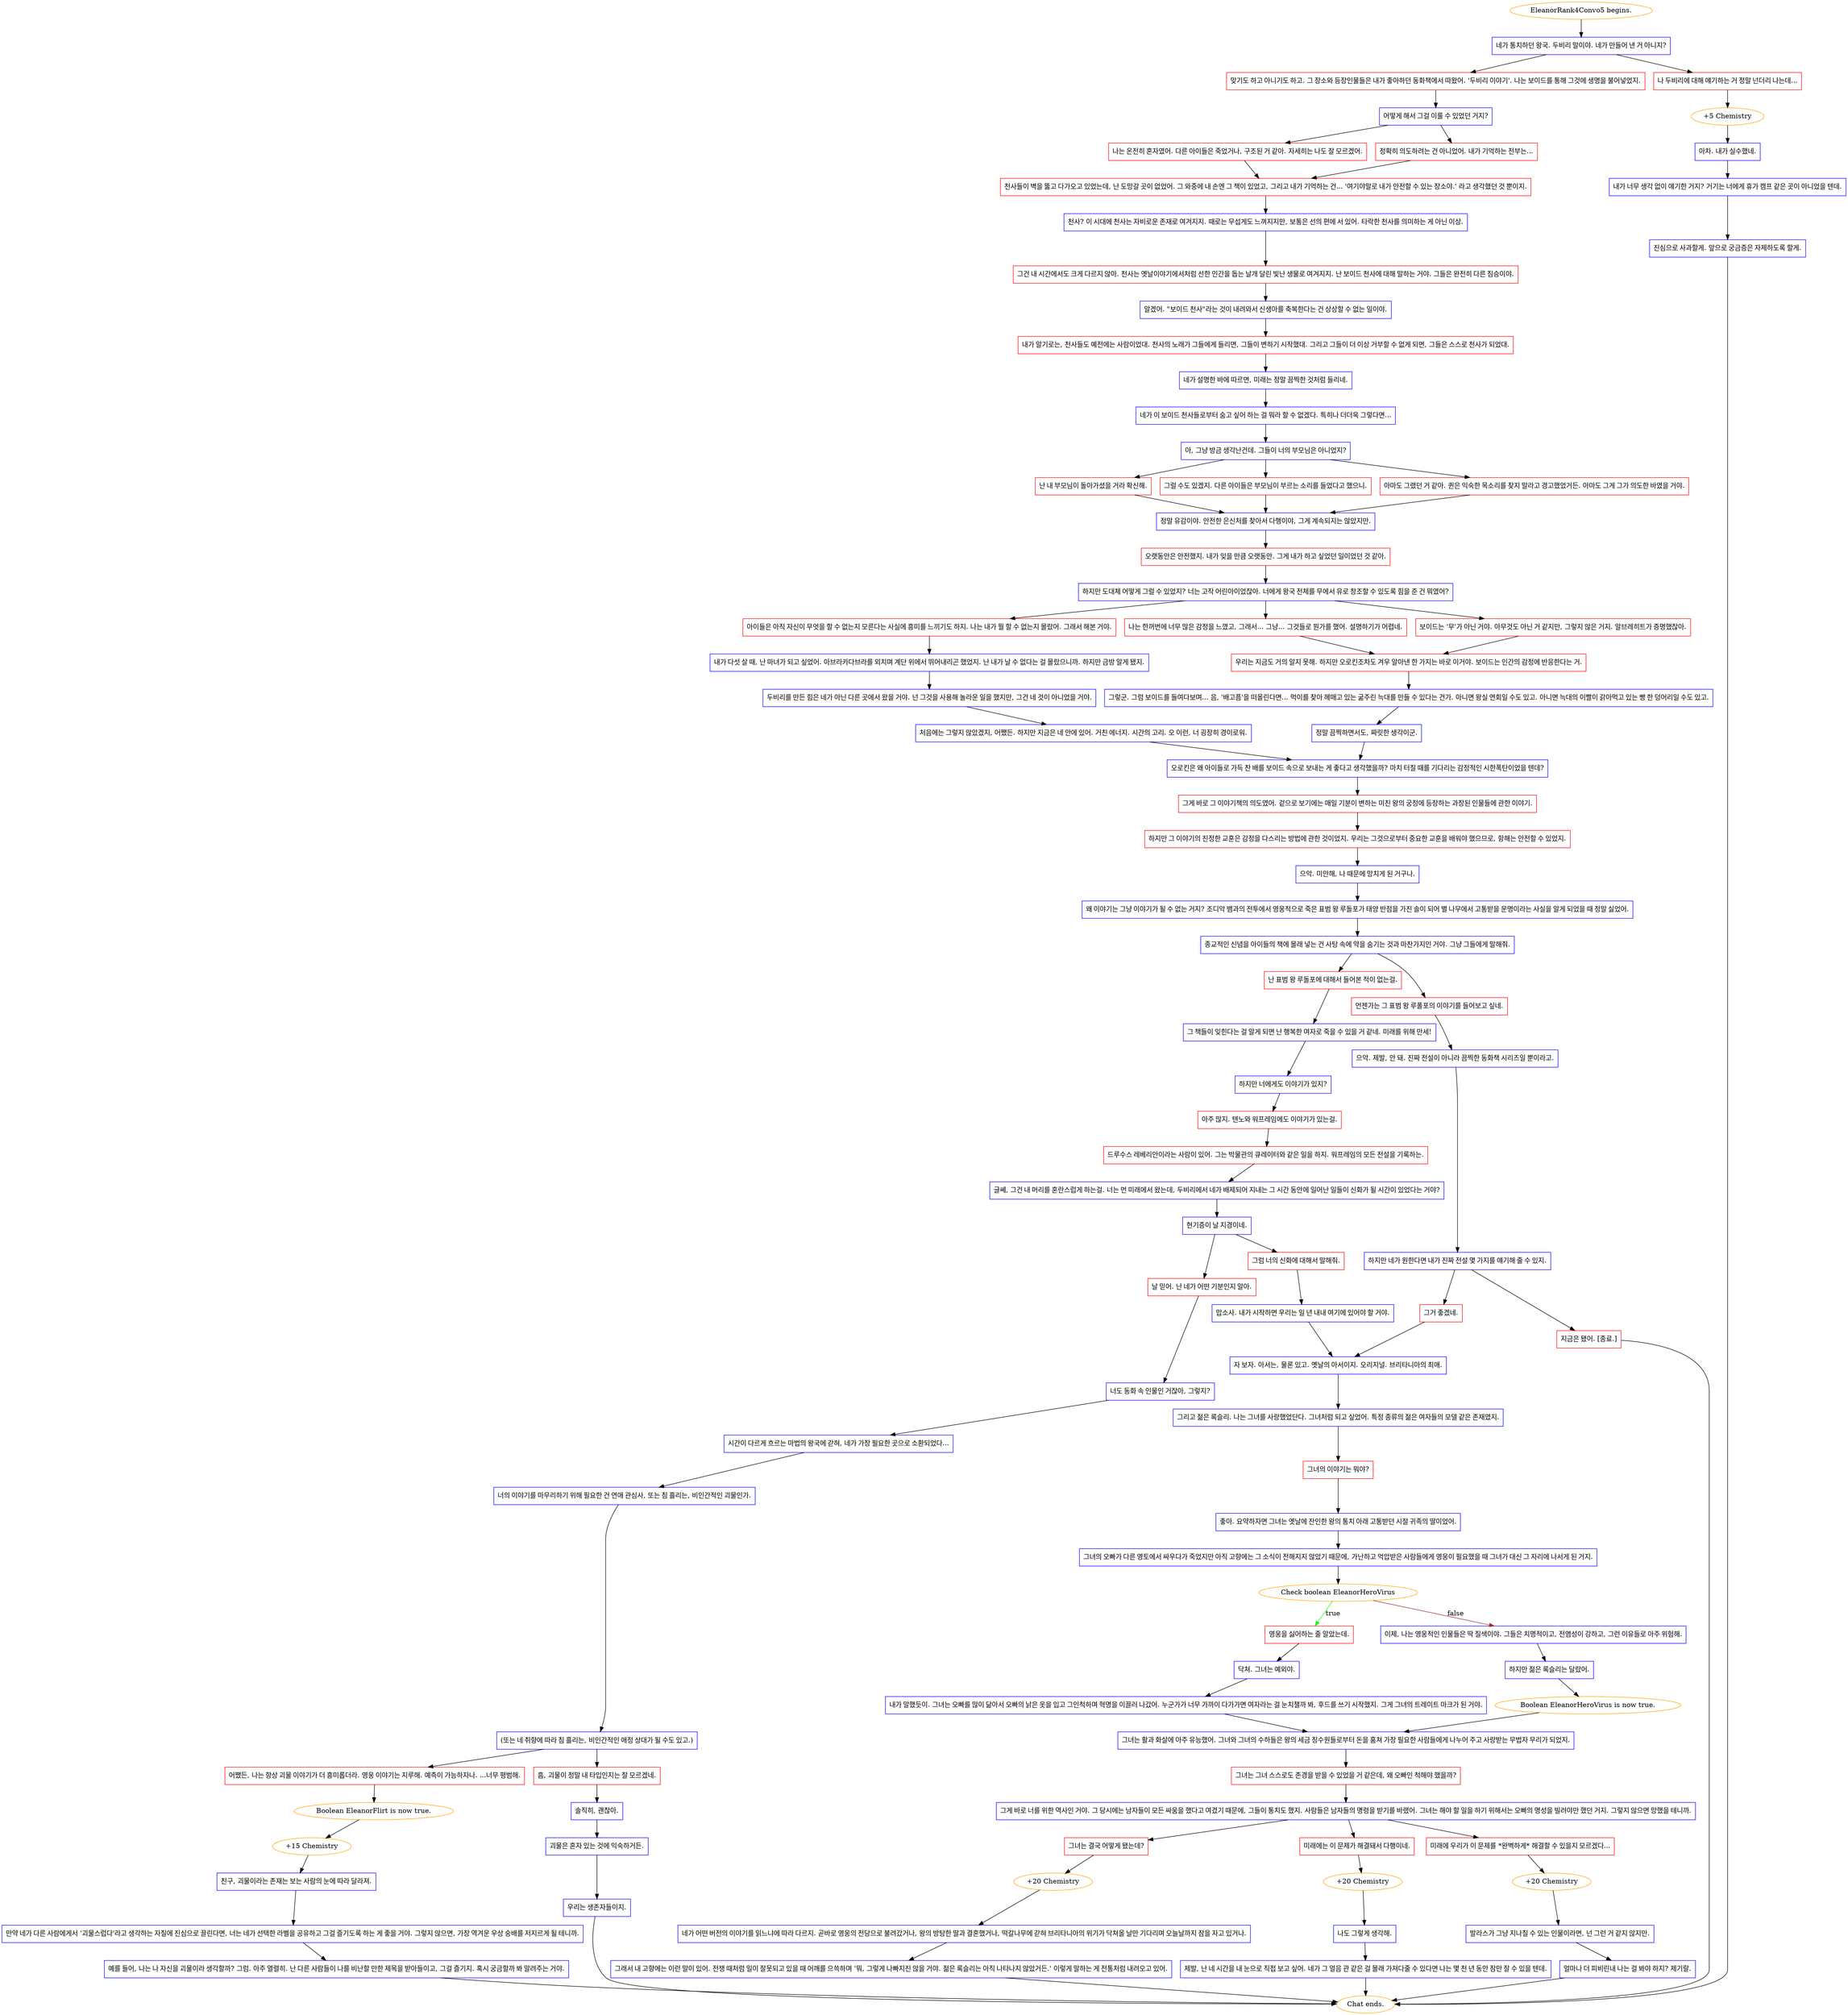 digraph {
	"EleanorRank4Convo5 begins." [color=orange];
		"EleanorRank4Convo5 begins." -> j3415244067;
	j3415244067 [label="네가 통치하던 왕국. 두비리 말이야. 네가 만들어 낸 거 아니지?",shape=box,color=blue];
		j3415244067 -> j3245812789;
		j3415244067 -> j2095277684;
	j3245812789 [label="맞기도 하고 아니기도 하고. 그 장소와 등장인물들은 내가 좋아하던 동화책에서 따왔어. '두비리 이야기'. 나는 보이드를 통해 그것에 생명을 불어넣었지.",shape=box,color=red];
		j3245812789 -> j2976917827;
	j2095277684 [label="나 두비리에 대해 얘기하는 거 정말 넌더리 나는데...",shape=box,color=red];
		j2095277684 -> j81823789;
	j2976917827 [label="어떻게 해서 그걸 이룰 수 있었던 거지?",shape=box,color=blue];
		j2976917827 -> j578294560;
		j2976917827 -> j2182062060;
	j81823789 [label="+5 Chemistry",color=orange];
		j81823789 -> j4281167254;
	j578294560 [label="나는 온전히 혼자였어. 다른 아이들은 죽었거나, 구조된 거 같아. 자세히는 나도 잘 모르겠어.",shape=box,color=red];
		j578294560 -> j3248526195;
	j2182062060 [label="정확히 의도하려는 건 아니었어. 내가 기억하는 전부는...",shape=box,color=red];
		j2182062060 -> j3248526195;
	j4281167254 [label="아차. 내가 실수했네.",shape=box,color=blue];
		j4281167254 -> j2444401230;
	j3248526195 [label="천사들이 벽을 뚫고 다가오고 있었는데, 난 도망갈 곳이 없었어. 그 와중에 내 손엔 그 책이 있었고, 그리고 내가 기억하는 건... '여기야말로 내가 안전할 수 있는 장소야.' 라고 생각했던 것 뿐이지.",shape=box,color=red];
		j3248526195 -> j3329696936;
	j2444401230 [label="내가 너무 생각 없이 얘기한 거지? 거기는 너에게 휴가 캠프 같은 곳이 아니었을 텐데.",shape=box,color=blue];
		j2444401230 -> j3304403314;
	j3329696936 [label="천사? 이 시대에 천사는 자비로운 존재로 여겨지지. 때로는 무섭게도 느껴지지만, 보통은 선의 편에 서 있어. 타락한 천사를 의미하는 게 아닌 이상.",shape=box,color=blue];
		j3329696936 -> j626932811;
	j3304403314 [label="진심으로 사과할게. 앞으로 궁금증은 자제하도록 할게.",shape=box,color=blue];
		j3304403314 -> "Chat ends.";
	j626932811 [label="그건 내 시간에서도 크게 다르지 않아. 천사는 옛날이야기에서처럼 선한 인간을 돕는 날개 달린 빛난 생물로 여겨지지. 난 보이드 천사에 대해 말하는 거야. 그들은 완전히 다른 짐승이야.",shape=box,color=red];
		j626932811 -> j4167496542;
	"Chat ends." [color=orange];
	j4167496542 [label="알겠어. \"보이드 천사\"라는 것이 내려와서 신생아를 축복한다는 건 상상할 수 없는 일이야.",shape=box,color=blue];
		j4167496542 -> j936070429;
	j936070429 [label="내가 알기로는, 천사들도 예전에는 사람이었대. 천사의 노래가 그들에게 들리면, 그들이 변하기 시작했대. 그리고 그들이 더 이상 거부할 수 없게 되면, 그들은 스스로 천사가 되었대.",shape=box,color=red];
		j936070429 -> j4148887675;
	j4148887675 [label="네가 설명한 바에 따르면, 미래는 정말 끔찍한 것처럼 들리네.",shape=box,color=blue];
		j4148887675 -> j2518055367;
	j2518055367 [label="네가 이 보이드 천사들로부터 숨고 싶어 하는 걸 뭐라 할 수 없겠다. 특히나 더더욱 그렇다면...",shape=box,color=blue];
		j2518055367 -> j1794403468;
	j1794403468 [label="아, 그냥 방금 생각난건데. 그들이 너의 부모님은 아니었지?",shape=box,color=blue];
		j1794403468 -> j1538805706;
		j1794403468 -> j2801273793;
		j1794403468 -> j1811388910;
	j1538805706 [label="난 내 부모님이 돌아가셨을 거라 확신해.",shape=box,color=red];
		j1538805706 -> j427107376;
	j2801273793 [label="그럴 수도 있겠지. 다른 아이들은 부모님이 부르는 소리를 들었다고 했으니.",shape=box,color=red];
		j2801273793 -> j427107376;
	j1811388910 [label="아마도 그랬던 거 같아. 퀸은 익숙한 목소리를 찾지 말라고 경고했었거든. 아마도 그게 그가 의도한 바였을 거야.",shape=box,color=red];
		j1811388910 -> j427107376;
	j427107376 [label="정말 유감이야. 안전한 은신처를 찾아서 다행이야, 그게 계속되지는 않았지만.",shape=box,color=blue];
		j427107376 -> j3591146538;
	j3591146538 [label="오랫동안은 안전했지. 내가 잊을 만큼 오랫동안. 그게 내가 하고 싶었던 일이었던 것 같아.",shape=box,color=red];
		j3591146538 -> j2830212855;
	j2830212855 [label="하지만 도대체 어떻게 그럴 수 있었지? 너는 고작 어린아이었잖아. 너에게 왕국 전체를 무에서 유로 창조할 수 있도록 힘을 준 건 뭐였어?",shape=box,color=blue];
		j2830212855 -> j1759461506;
		j2830212855 -> j3384922123;
		j2830212855 -> j2389787992;
	j1759461506 [label="아이들은 아직 자신이 무엇을 할 수 없는지 모른다는 사실에 흥미를 느끼기도 하지. 나는 내가 뭘 할 수 없는지 몰랐어. 그래서 해본 거야.",shape=box,color=red];
		j1759461506 -> j540855627;
	j3384922123 [label="나는 한꺼번에 너무 많은 감정을 느꼈고, 그래서... 그냥... 그것들로 뭔가를 했어. 설명하기가 어렵네.",shape=box,color=red];
		j3384922123 -> j1549799407;
	j2389787992 [label="보이드는 '무'가 아닌 거야. 아무것도 아닌 거 같지만, 그렇지 않은 거지. 알브레히트가 증명했잖아.",shape=box,color=red];
		j2389787992 -> j1549799407;
	j540855627 [label="내가 다섯 살 때, 난 마녀가 되고 싶었어. 아브라카다브라를 외치며 계단 위에서 뛰어내리곤 했었지. 난 내가 날 수 없다는 걸 몰랐으니까. 하지만 금방 알게 됐지.",shape=box,color=blue];
		j540855627 -> j3163871788;
	j1549799407 [label="우리는 지금도 거의 알지 못해. 하지만 오로킨조차도 겨우 알아낸 한 가지는 바로 이거야. 보이드는 인간의 감정에 반응한다는 거.",shape=box,color=red];
		j1549799407 -> j3728531340;
	j3163871788 [label="두비리를 만든 힘은 네가 아닌 다른 곳에서 왔을 거야. 넌 그것을 사용해 놀라운 일을 했지만, 그건 네 것이 아니었을 거야.",shape=box,color=blue];
		j3163871788 -> j4031058159;
	j3728531340 [label="그렇군. 그럼 보이드를 들여다보며... 음, '배고픔'을 떠올린다면... 먹이를 찾아 헤매고 있는 굶주린 늑대를 만들 수 있다는 건가. 아니면 왕실 연회일 수도 있고. 아니면 늑대의 이빨이 갉아먹고 있는 빵 한 덩어리일 수도 있고.",shape=box,color=blue];
		j3728531340 -> j3484502439;
	j4031058159 [label="처음에는 그렇지 않았겠지, 어쨌든. 하지만 지금은 네 안에 있어. 거친 에너지. 시간의 고리. 오 이런, 너 굉장히 경이로워.",shape=box,color=blue];
		j4031058159 -> j185202063;
	j3484502439 [label="정말 끔찍하면서도, 짜릿한 생각이군.",shape=box,color=blue];
		j3484502439 -> j185202063;
	j185202063 [label="오로킨은 왜 아이들로 가득 찬 배를 보이드 속으로 보내는 게 좋다고 생각했을까? 마치 터질 때를 기다리는 감정적인 시한폭탄이었을 텐데?",shape=box,color=blue];
		j185202063 -> j2082392280;
	j2082392280 [label="그게 바로 그 이야기책의 의도였어. 겉으로 보기에는 매일 기분이 변하는 미친 왕의 궁정에 등장하는 과장된 인물들에 관한 이야기.",shape=box,color=red];
		j2082392280 -> j1571427823;
	j1571427823 [label="하지만 그 이야기의 진정한 교훈은 감정을 다스리는 방법에 관한 것이었지. 우리는 그것으로부터 중요한 교훈을 배워야 했으므로, 항해는 안전할 수 있었지.",shape=box,color=red];
		j1571427823 -> j2693969713;
	j2693969713 [label="으악. 미안해, 나 때문에 망치게 된 거구나.",shape=box,color=blue];
		j2693969713 -> j2290501986;
	j2290501986 [label="왜 이야기는 그냥 이야기가 될 수 없는 거지? 조디악 뱀과의 전투에서 영웅적으로 죽은 표범 왕 루돌포가 태양 반점을 가진 솔이 되어 별 나무에서 고통받을 운명이라는 사실을 알게 되었을 때 정말 싫었어.",shape=box,color=blue];
		j2290501986 -> j2090603654;
	j2090603654 [label="종교적인 신념을 아이들의 책에 몰래 넣는 건 사탕 속에 약을 숨기는 것과 마찬가지인 거야. 그냥 그들에게 말해줘.",shape=box,color=blue];
		j2090603654 -> j3310168793;
		j2090603654 -> j401536335;
	j3310168793 [label="난 표범 왕 루돌포에 대해서 들어본 적이 없는걸.",shape=box,color=red];
		j3310168793 -> j1026559549;
	j401536335 [label="언젠가는 그 표범 왕 루폴포의 이야기를 들어보고 싶네.",shape=box,color=red];
		j401536335 -> j1207716515;
	j1026559549 [label="그 책들이 잊힌다는 걸 알게 되면 난 행복한 여자로 죽을 수 있을 거 같네. 미래를 위해 만세!",shape=box,color=blue];
		j1026559549 -> j1116885025;
	j1207716515 [label="으악. 제발, 안 돼. 진짜 전설이 아니라 끔찍한 동화책 시리즈일 뿐이라고.",shape=box,color=blue];
		j1207716515 -> j4234994559;
	j1116885025 [label="하지만 너에게도 이야기가 있지?",shape=box,color=blue];
		j1116885025 -> j4075923912;
	j4234994559 [label="하지만 네가 원한다면 내가 진짜 전설 몇 가지를 얘기해 줄 수 있지.",shape=box,color=blue];
		j4234994559 -> j740845780;
		j4234994559 -> j212239284;
	j4075923912 [label="아주 많지. 텐노와 워프레임에도 이야기가 있는걸.",shape=box,color=red];
		j4075923912 -> j1408712872;
	j740845780 [label="그거 좋겠네.",shape=box,color=red];
		j740845780 -> j2651701641;
	j212239284 [label="지금은 됐어. [종료.]",shape=box,color=red];
		j212239284 -> "Chat ends.";
	j1408712872 [label="드루수스 레베리안이라는 사람이 있어. 그는 박물관의 큐레이터와 같은 일을 하지. 워프레임의 모든 전설을 기록하는.",shape=box,color=red];
		j1408712872 -> j3240871372;
	j2651701641 [label="자 보자. 아서는, 물론 있고. 옛날의 아서이지. 오리지널. 브리타니아의 최애.",shape=box,color=blue];
		j2651701641 -> j3319664208;
	j3240871372 [label="글쎄, 그건 내 머리를 혼란스럽게 하는걸. 너는 먼 미래에서 왔는데, 두비리에서 네가 배제되어 지내는 그 시간 동안에 일어난 일들이 신화가 될 시간이 있었다는 거야?",shape=box,color=blue];
		j3240871372 -> j3730819767;
	j3319664208 [label="그리고 젊은 록슬리. 나는 그녀를 사랑했었단다. 그녀처럼 되고 싶었어. 특정 종류의 젊은 여자들의 모델 같은 존재였지.",shape=box,color=blue];
		j3319664208 -> j2408186078;
	j3730819767 [label="현기증이 날 지경이네.",shape=box,color=blue];
		j3730819767 -> j1090209017;
		j3730819767 -> j1998000973;
	j2408186078 [label="그녀의 이야기는 뭐야?",shape=box,color=red];
		j2408186078 -> j2792364082;
	j1090209017 [label="날 믿어. 난 네가 어떤 기분인지 알아.",shape=box,color=red];
		j1090209017 -> j3847784624;
	j1998000973 [label="그럼 너의 신화에 대해서 말해줘.",shape=box,color=red];
		j1998000973 -> j2876453999;
	j2792364082 [label="좋아. 요약하자면 그녀는 옛날에 잔인한 왕의 통치 아래 고통받던 시절 귀족의 딸이었어.",shape=box,color=blue];
		j2792364082 -> j1556655648;
	j3847784624 [label="너도 동화 속 인물인 거잖아, 그렇지?",shape=box,color=blue];
		j3847784624 -> j3748902891;
	j2876453999 [label="맙소사. 내가 시작하면 우리는 일 년 내내 여기에 있어야 할 거야.",shape=box,color=blue];
		j2876453999 -> j2651701641;
	j1556655648 [label="그녀의 오빠가 다른 영토에서 싸우다가 죽었지만 아직 고향에는 그 소식이 전해지지 않았기 때문에, 가난하고 억압받은 사람들에게 영웅이 필요했을 때 그녀가 대신 그 자리에 나서게 된 거지.",shape=box,color=blue];
		j1556655648 -> j1630342508;
	j3748902891 [label="시간이 다르게 흐르는 마법의 왕국에 갇혀, 네가 가장 필요한 곳으로 소환되었다...",shape=box,color=blue];
		j3748902891 -> j801937319;
	j1630342508 [label="Check boolean EleanorHeroVirus",color=orange];
		j1630342508 -> j3131945293 [label=true,color=green];
		j1630342508 -> j2313028165 [label=false,color=brown];
	j801937319 [label="너의 이야기를 마무리하기 위해 필요한 건 연애 관심사, 또는 침 흘리는, 비인간적인 괴물인가.",shape=box,color=blue];
		j801937319 -> j4100512051;
	j3131945293 [label="영웅을 싫어하는 줄 알았는데.",shape=box,color=red];
		j3131945293 -> j2020031303;
	j2313028165 [label="이제, 나는 영웅적인 인물들은 딱 질색이야. 그들은 치명적이고, 전염성이 강하고, 그런 이유들로 아주 위험해.",shape=box,color=blue];
		j2313028165 -> j3337684679;
	j4100512051 [label="(또는 네 취향에 따라 침 흘리는, 비인간적인 애정 상대가 될 수도 있고.)",shape=box,color=blue];
		j4100512051 -> j1755456343;
		j4100512051 -> j3283049488;
	j2020031303 [label="닥쳐. 그녀는 예외야.",shape=box,color=blue];
		j2020031303 -> j3753761341;
	j3337684679 [label="하지만 젊은 록슬리는 달랐어.",shape=box,color=blue];
		j3337684679 -> j2158482160;
	j1755456343 [label="어쨌든, 나는 항상 괴물 이야기가 더 흥미롭더라. 영웅 이야기는 지루해. 예측이 가능하자나. ...너무 평범해.",shape=box,color=red];
		j1755456343 -> j1723061743;
	j3283049488 [label="흠, 괴물이 정말 내 타입인지는 잘 모르겠네.",shape=box,color=red];
		j3283049488 -> j2483792764;
	j3753761341 [label="내가 말했듯이. 그녀는 오빠를 많이 닮아서 오빠의 낡은 옷을 입고 그인척하며 혁명을 이끌러 나갔어. 누군가가 너무 가까이 다가가면 여자라는 걸 눈치챌까 봐, 후드를 쓰기 시작했지. 그게 그녀의 트레이트 마크가 된 거야.",shape=box,color=blue];
		j3753761341 -> j1245538805;
	j2158482160 [label="Boolean EleanorHeroVirus is now true.",color=orange];
		j2158482160 -> j1245538805;
	j1723061743 [label="Boolean EleanorFlirt is now true.",color=orange];
		j1723061743 -> j3878571555;
	j2483792764 [label="솔직히, 괜찮아.",shape=box,color=blue];
		j2483792764 -> j4048984355;
	j1245538805 [label="그녀는 활과 화살에 아주 유능했어. 그녀와 그녀의 수하들은 왕의 세금 징수원들로부터 돈을 훔쳐 가장 필요한 사람들에게 나누어 주고 사랑받는 무법자 무리가 되었지.",shape=box,color=blue];
		j1245538805 -> j3917965364;
	j3878571555 [label="+15 Chemistry",color=orange];
		j3878571555 -> j3227944740;
	j4048984355 [label="괴물은 혼자 있는 것에 익숙하거든.",shape=box,color=blue];
		j4048984355 -> j439750349;
	j3917965364 [label="그녀는 그녀 스스로도 존경을 받을 수 있었을 거 같은데, 왜 오빠인 척해야 했을까?",shape=box,color=red];
		j3917965364 -> j251672889;
	j3227944740 [label="친구, 괴물이라는 존재는 보는 사람의 눈에 따라 달라져.",shape=box,color=blue];
		j3227944740 -> j3133890700;
	j439750349 [label="우리는 생존자들이지.",shape=box,color=blue];
		j439750349 -> "Chat ends.";
	j251672889 [label="그게 바로 너를 위한 역사인 거야. 그 당시에는 남자들이 모든 싸움을 했다고 여겼기 때문에, 그들이 통치도 했지. 사람들은 남자들의 명령을 받기를 바랬어. 그녀는 해야 할 일을 하기 위해서는 오빠의 명성을 빌려야만 했던 거지. 그렇지 않으면 망했을 테니까.",shape=box,color=blue];
		j251672889 -> j4015836062;
		j251672889 -> j946832154;
		j251672889 -> j3240248532;
	j3133890700 [label="만약 네가 다른 사람에게서 '괴물스럽다'라고 생각하는 자질에 진심으로 끌린다면, 너는 네가 선택한 라벨을 공유하고 그걸 즐기도록 하는 게 좋을 거야. 그렇지 않으면, 가장 역겨운 우상 숭배를 저지르게 될 테니까.",shape=box,color=blue];
		j3133890700 -> j4272845892;
	j4015836062 [label="그녀는 결국 어떻게 됐는데?",shape=box,color=red];
		j4015836062 -> j633448952;
	j946832154 [label="미래에는 이 문제가 해결돼서 다행이네.",shape=box,color=red];
		j946832154 -> j734014973;
	j3240248532 [label="미래에 우리가 이 문제를 *완벽하게* 해결할 수 있을지 모르겠다...",shape=box,color=red];
		j3240248532 -> j2396603193;
	j4272845892 [label="예를 들어, 나는 나 자신을 괴물이라 생각할까? 그럼. 아주 열렬히. 난 다른 사람들이 나를 비난할 만한 제목을 받아들이고, 그걸 즐기지. 혹시 궁금할까 봐 알려주는 거야.",shape=box,color=blue];
		j4272845892 -> "Chat ends.";
	j633448952 [label="+20 Chemistry",color=orange];
		j633448952 -> j2875129842;
	j734014973 [label="+20 Chemistry",color=orange];
		j734014973 -> j4244687586;
	j2396603193 [label="+20 Chemistry",color=orange];
		j2396603193 -> j3193546565;
	j2875129842 [label="네가 어떤 버전의 이야기를 읽느냐에 따라 다르지. 곧바로 영웅의 전당으로 불려갔거나, 왕의 방탕한 딸과 결혼했거나, 떡갈나무에 갇혀 브리타니아의 위기가 닥쳐올 날만 기다리며 오늘날까지 잠을 자고 있거나.",shape=box,color=blue];
		j2875129842 -> j3973104894;
	j4244687586 [label="나도 그렇게 생각해.",shape=box,color=blue];
		j4244687586 -> j463086080;
	j3193546565 [label="발라스가 그냥 지나칠 수 있는 인물이라면, 넌 그런 거 같지 않지만.",shape=box,color=blue];
		j3193546565 -> j2082935032;
	j3973104894 [label="그래서 내 고향에는 이런 말이 있어. 전쟁 때처럼 일이 잘못되고 있을 때 어깨를 으쓱하며 '뭐, 그렇게 나빠지진 않을 거야. 젊은 록슬리는 아직 나타나지 않았거든.' 이렇게 말하는 게 전통처럼 내려오고 있어.",shape=box,color=blue];
		j3973104894 -> "Chat ends.";
	j463086080 [label="제발, 난 네 시간을 내 눈으로 직접 보고 싶어. 네가 그 얼음 관 같은 걸 몰래 가져다줄 수 있다면 나는 몇 천 년 동안 잠만 잘 수 있을 텐데.",shape=box,color=blue];
		j463086080 -> "Chat ends.";
	j2082935032 [label="얼마나 더 피비린내 나는 걸 봐야 하지? 제기랄.",shape=box,color=blue];
		j2082935032 -> "Chat ends.";
}